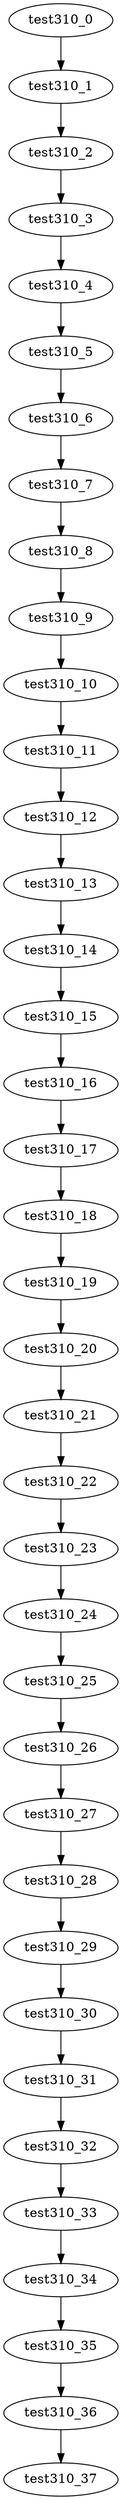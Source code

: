 digraph G {
test310_0->test310_1;
test310_1->test310_2;
test310_2->test310_3;
test310_3->test310_4;
test310_4->test310_5;
test310_5->test310_6;
test310_6->test310_7;
test310_7->test310_8;
test310_8->test310_9;
test310_9->test310_10;
test310_10->test310_11;
test310_11->test310_12;
test310_12->test310_13;
test310_13->test310_14;
test310_14->test310_15;
test310_15->test310_16;
test310_16->test310_17;
test310_17->test310_18;
test310_18->test310_19;
test310_19->test310_20;
test310_20->test310_21;
test310_21->test310_22;
test310_22->test310_23;
test310_23->test310_24;
test310_24->test310_25;
test310_25->test310_26;
test310_26->test310_27;
test310_27->test310_28;
test310_28->test310_29;
test310_29->test310_30;
test310_30->test310_31;
test310_31->test310_32;
test310_32->test310_33;
test310_33->test310_34;
test310_34->test310_35;
test310_35->test310_36;
test310_36->test310_37;

}
